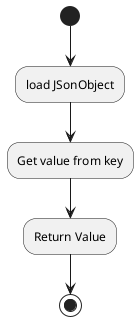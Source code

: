 @startuml getValue
          (*) --> "load JSonObject"
          --> "Get value from key"
          --> "Return Value"
          --> (*)
@enduml

@startuml setValue
          (*) --> "load JSonObject"
          --> "Overwrite value at key"
          --> "Write JSon to file"
          --> (*)
@enduml
